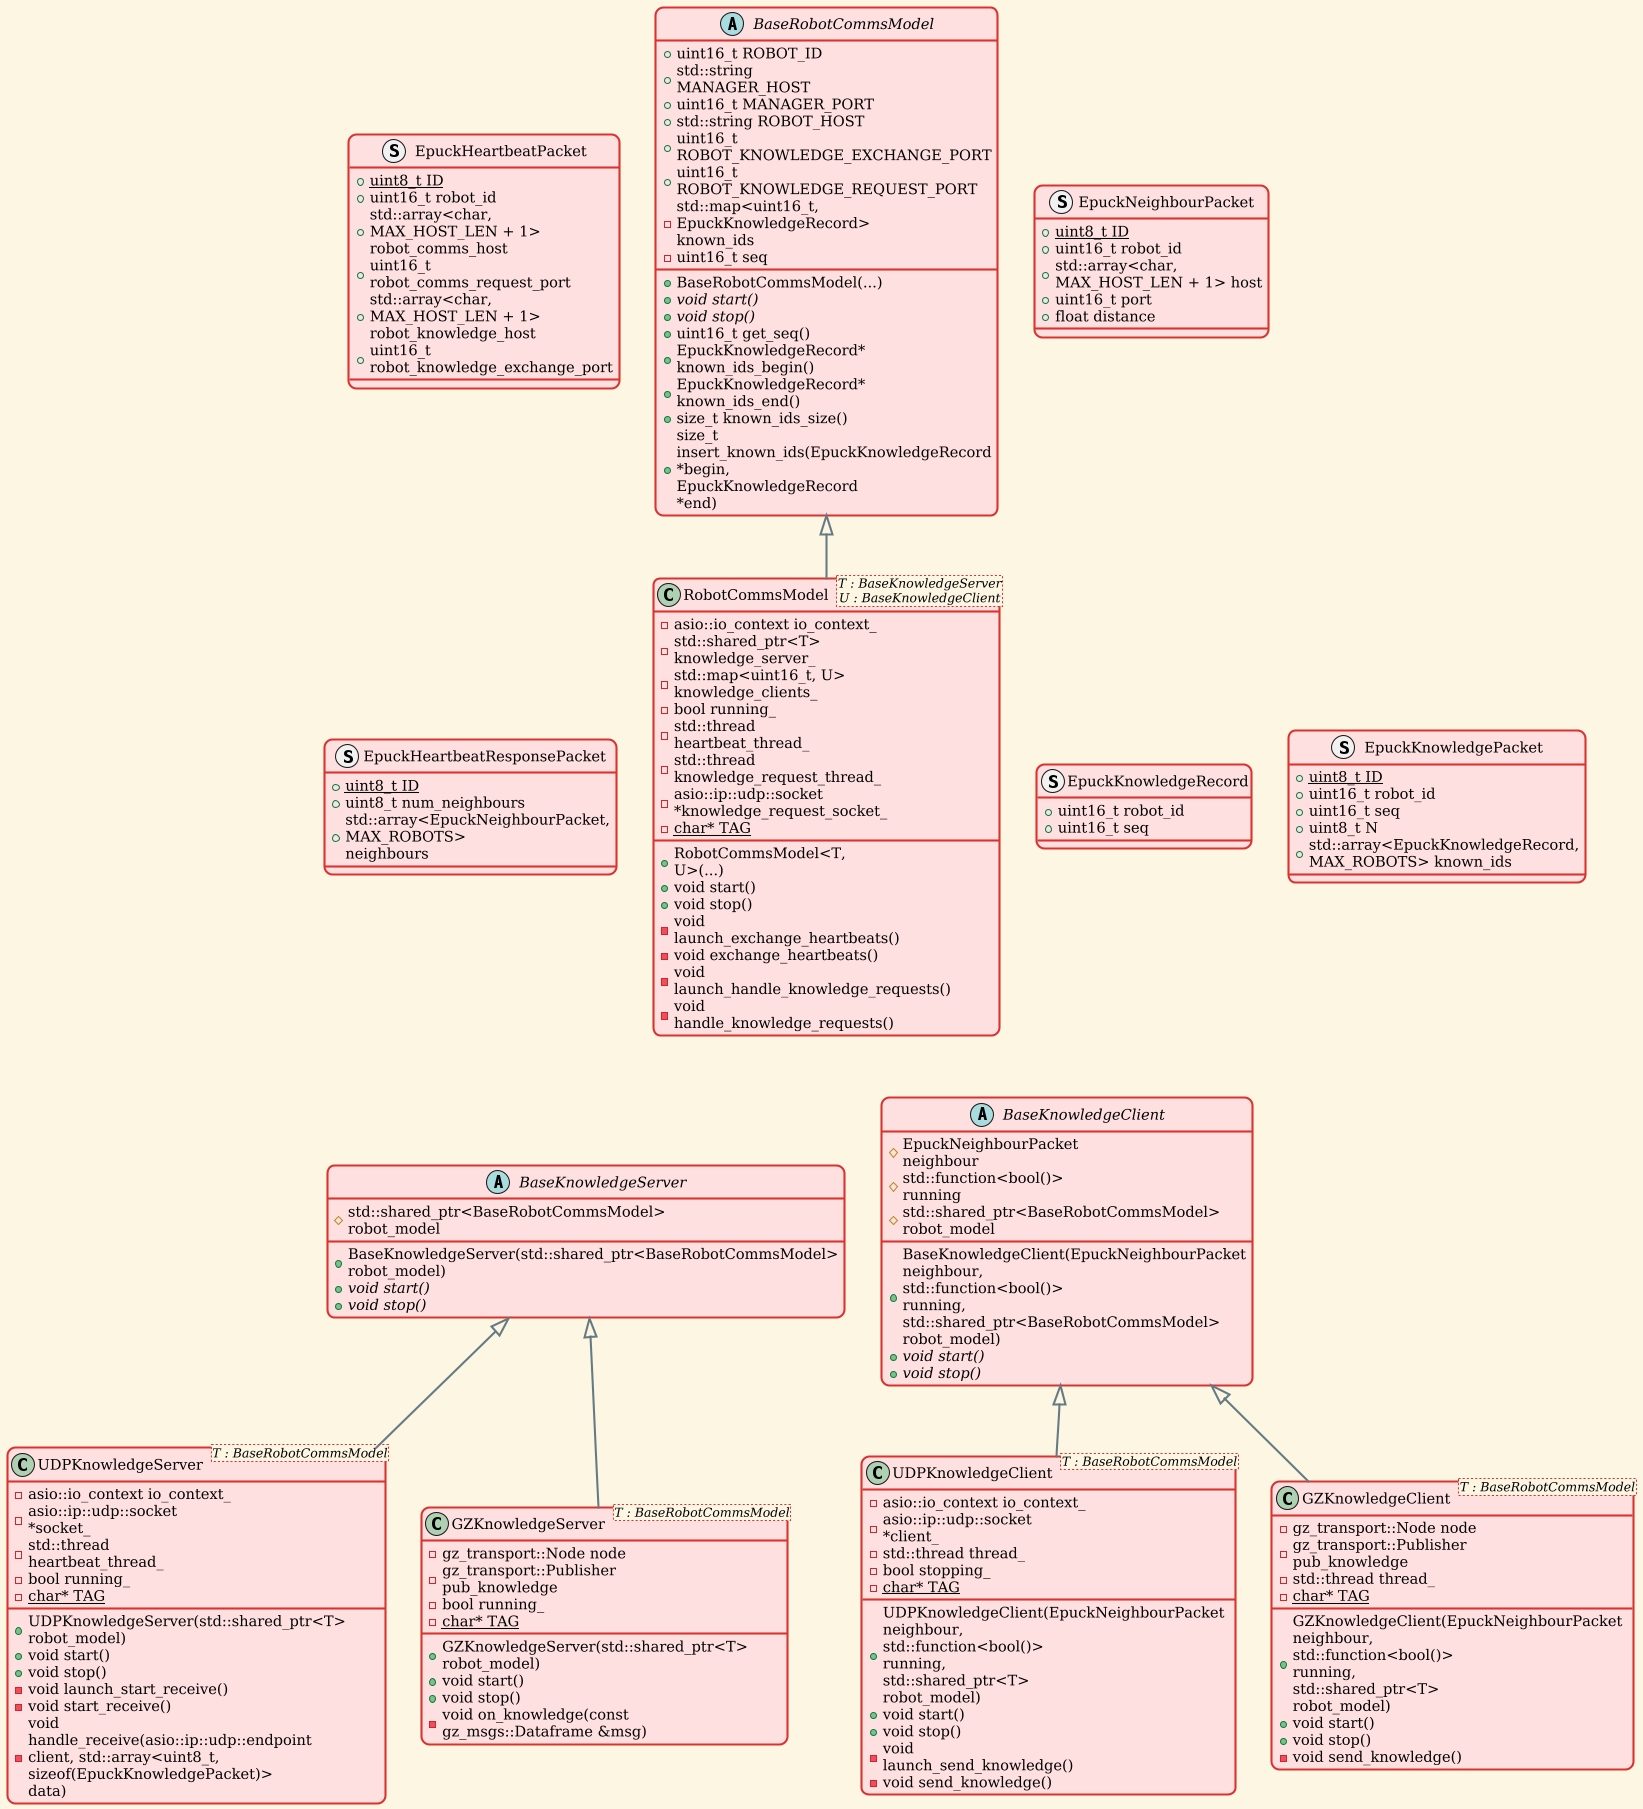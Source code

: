 @startuml

!theme sunlust

abstract class BaseKnowledgeServer {
  + BaseKnowledgeServer(std::shared_ptr<BaseRobotCommsModel> robot_model)
  + {abstract} void start()
  + {abstract} void stop()
  # std::shared_ptr<BaseRobotCommsModel> robot_model
}

abstract class BaseKnowledgeClient {
  + BaseKnowledgeClient(EpuckNeighbourPacket neighbour, std::function<bool()> running, std::shared_ptr<BaseRobotCommsModel> robot_model)
  + {abstract} void start()
  + {abstract} void stop()
  # EpuckNeighbourPacket neighbour
  # {field} std::function<bool()> running
  # std::shared_ptr<BaseRobotCommsModel> robot_model
}

abstract class BaseRobotCommsModel {
  + uint16_t ROBOT_ID
  + std::string MANAGER_HOST
  + uint16_t MANAGER_PORT
  + std::string ROBOT_HOST
  + uint16_t ROBOT_KNOWLEDGE_EXCHANGE_PORT
  + uint16_t ROBOT_KNOWLEDGE_REQUEST_PORT
  - std::map<uint16_t, EpuckKnowledgeRecord> known_ids
  - uint16_t seq

  + BaseRobotCommsModel(...)
  + {abstract} void start()
  + {abstract} void stop()
  + uint16_t get_seq()
  + EpuckKnowledgeRecord* known_ids_begin()
  + EpuckKnowledgeRecord* known_ids_end()
  + size_t known_ids_size()
  + size_t insert_known_ids(EpuckKnowledgeRecord *begin, EpuckKnowledgeRecord *end)
}


struct EpuckHeartbeatPacket {
  +{static} uint8_t ID
  +uint16_t robot_id
  +std::array<char, MAX_HOST_LEN + 1> robot_comms_host
  +uint16_t robot_comms_request_port
  +std::array<char, MAX_HOST_LEN + 1> robot_knowledge_host
  +uint16_t robot_knowledge_exchange_port
}

struct EpuckNeighbourPacket {
  +{static} uint8_t ID
  +uint16_t robot_id
  +std::array<char, MAX_HOST_LEN + 1> host
  +uint16_t port
  +float distance
}

struct EpuckHeartbeatResponsePacket {
  +{static} uint8_t ID
  +uint8_t num_neighbours
  +std::array<EpuckNeighbourPacket, MAX_ROBOTS> neighbours
}

struct EpuckKnowledgeRecord {
  +uint16_t robot_id
  +uint16_t seq
}

struct EpuckKnowledgePacket {
  +{static} uint8_t ID
  +uint16_t robot_id
  +uint16_t seq
  +uint8_t N
  +std::array<EpuckKnowledgeRecord, MAX_ROBOTS> known_ids
}


class RobotCommsModel <T : BaseKnowledgeServer\nU : BaseKnowledgeClient> {
  + RobotCommsModel<T, U>(...)
  + void start()
  + void stop()
  - void launch_exchange_heartbeats()
  - void exchange_heartbeats()
  - void launch_handle_knowledge_requests()
  - void handle_knowledge_requests()
  - asio::io_context io_context_
  - std::shared_ptr<T> knowledge_server_
  - std::map<uint16_t, U> knowledge_clients_
  - bool running_
  - std::thread heartbeat_thread_
  - std::thread knowledge_request_thread_
  - asio::ip::udp::socket *knowledge_request_socket_
  - {static} char* TAG
}


class UDPKnowledgeServer <T : BaseRobotCommsModel> {
  + UDPKnowledgeServer(std::shared_ptr<T> robot_model)
  + void start()
  + void stop()
  - void launch_start_receive()
  - void start_receive()
  - void handle_receive(asio::ip::udp::endpoint client, std::array<uint8_t, sizeof(EpuckKnowledgePacket)> data)
  - asio::io_context io_context_
  - asio::ip::udp::socket *socket_
  - std::thread heartbeat_thread_
  - bool running_
  - {static} char* TAG
}

class UDPKnowledgeClient <T : BaseRobotCommsModel> {
  + UDPKnowledgeClient(EpuckNeighbourPacket neighbour, std::function<bool()> running, std::shared_ptr<T> robot_model)
  + void start()
  + void stop()
  - void launch_send_knowledge()
  - void send_knowledge()
  - asio::io_context io_context_
  - asio::ip::udp::socket *client_
  - std::thread thread_
  - bool stopping_
  - {static} char* TAG
}


class GZKnowledgeServer <T : BaseRobotCommsModel> {
  + GZKnowledgeServer(std::shared_ptr<T> robot_model)
  + void start()
  + void stop()
  - void on_knowledge(const gz_msgs::Dataframe &msg)
  - gz_transport::Node node
  - gz_transport::Publisher pub_knowledge
  - bool running_
  - {static} char* TAG
}

class GZKnowledgeClient <T : BaseRobotCommsModel> {
  + GZKnowledgeClient(EpuckNeighbourPacket neighbour, std::function<bool()> running, std::shared_ptr<T> robot_model)
  + void start()
  + void stop()
  - void send_knowledge()
  - gz_transport::Node node
  - gz_transport::Publisher pub_knowledge
  - std::thread thread_
  - {static} char* TAG
}


BaseRobotCommsModel <|-- RobotCommsModel
BaseKnowledgeServer <|-- UDPKnowledgeServer
BaseKnowledgeClient <|-- UDPKnowledgeClient
BaseKnowledgeServer <|-- GZKnowledgeServer
BaseKnowledgeClient <|-- GZKnowledgeClient

RobotCommsModel <|-[hidden]- BaseKnowledgeServer
RobotCommsModel <|-[hidden]- BaseKnowledgeClient

BaseRobotCommsModel -[hidden]left-> EpuckHeartbeatPacket
RobotCommsModel -[hidden]left-> EpuckHeartbeatResponsePacket
BaseRobotCommsModel -[hidden]right-> EpuckNeighbourPacket
RobotCommsModel -[hidden]right-> EpuckKnowledgePacket
RobotCommsModel -[hidden]right-> EpuckKnowledgeRecord

@enduml
